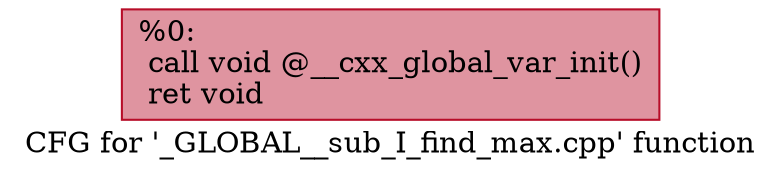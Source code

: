 digraph "CFG for '_GLOBAL__sub_I_find_max.cpp' function" {
	label="CFG for '_GLOBAL__sub_I_find_max.cpp' function";

	Node0x1bc29d90e40 [shape=record,color="#b70d28ff", style=filled, fillcolor="#b70d2870",label="{%0:\l  call void @__cxx_global_var_init()\l  ret void\l}"];
}
